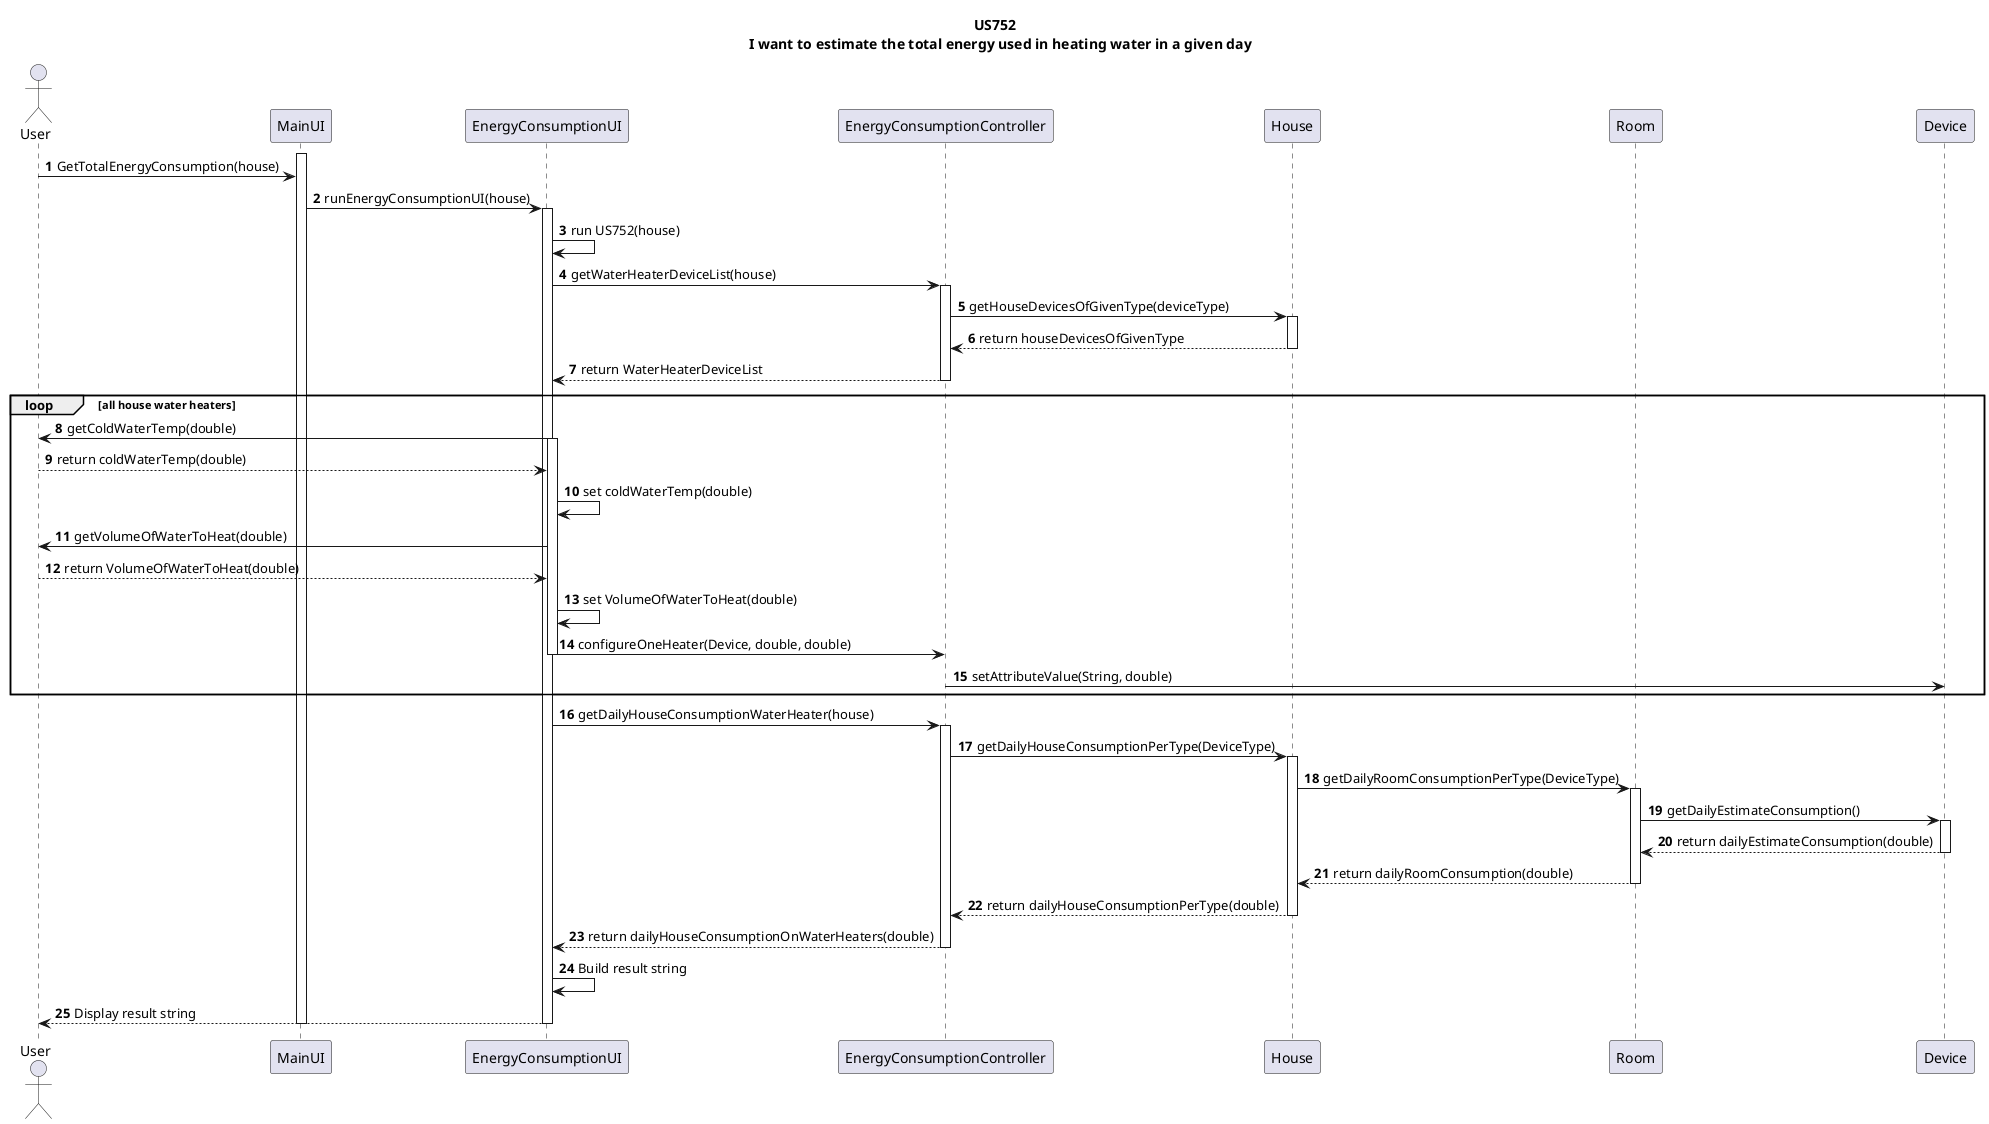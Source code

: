 @startuml

title US752 \n  I want to estimate the total energy used in heating water in a given day

autonumber


actor User
activate MainUI
User -> MainUI: GetTotalEnergyConsumption(house)

MainUI -> EnergyConsumptionUI: runEnergyConsumptionUI(house)

activate EnergyConsumptionUI
EnergyConsumptionUI -> EnergyConsumptionUI: run US752(house)

EnergyConsumptionUI -> EnergyConsumptionController: getWaterHeaterDeviceList(house)
activate EnergyConsumptionController
EnergyConsumptionController -> House: getHouseDevicesOfGivenType(deviceType)
activate House
House --> EnergyConsumptionController: return houseDevicesOfGivenType
deactivate House
EnergyConsumptionController --> EnergyConsumptionUI: return WaterHeaterDeviceList
deactivate EnergyConsumptionController

loop all house water heaters
    EnergyConsumptionUI -> User: getColdWaterTemp(double)
        activate EnergyConsumptionUI
    User --> EnergyConsumptionUI: return coldWaterTemp(double)
    EnergyConsumptionUI -> EnergyConsumptionUI: set coldWaterTemp(double)
    EnergyConsumptionUI -> User: getVolumeOfWaterToHeat(double)
    User --> EnergyConsumptionUI: return VolumeOfWaterToHeat(double)
    EnergyConsumptionUI -> EnergyConsumptionUI: set VolumeOfWaterToHeat(double)
    EnergyConsumptionUI -> EnergyConsumptionController: configureOneHeater(Device, double, double)
    participant Room
        deactivate EnergyConsumptionUI
    EnergyConsumptionController -> Device: setAttributeValue(String, double)
end
EnergyConsumptionUI -> EnergyConsumptionController: getDailyHouseConsumptionWaterHeater(house)
activate EnergyConsumptionController
EnergyConsumptionController -> House: getDailyHouseConsumptionPerType(DeviceType)
activate House
House -> Room: getDailyRoomConsumptionPerType(DeviceType)
activate Room
Room -> Device: getDailyEstimateConsumption()
activate Device
Device --> Room: return dailyEstimateConsumption(double)
deactivate Device
Room --> House: return dailyRoomConsumption(double)
deactivate Room
House --> EnergyConsumptionController: return dailyHouseConsumptionPerType(double)
deactivate House
EnergyConsumptionController --> EnergyConsumptionUI: return dailyHouseConsumptionOnWaterHeaters(double)
deactivate EnergyConsumptionController
EnergyConsumptionUI -> EnergyConsumptionUI: Build result string
EnergyConsumptionUI --> User: Display result string
deactivate EnergyConsumptionUI
deactivate MainUI

@enduml